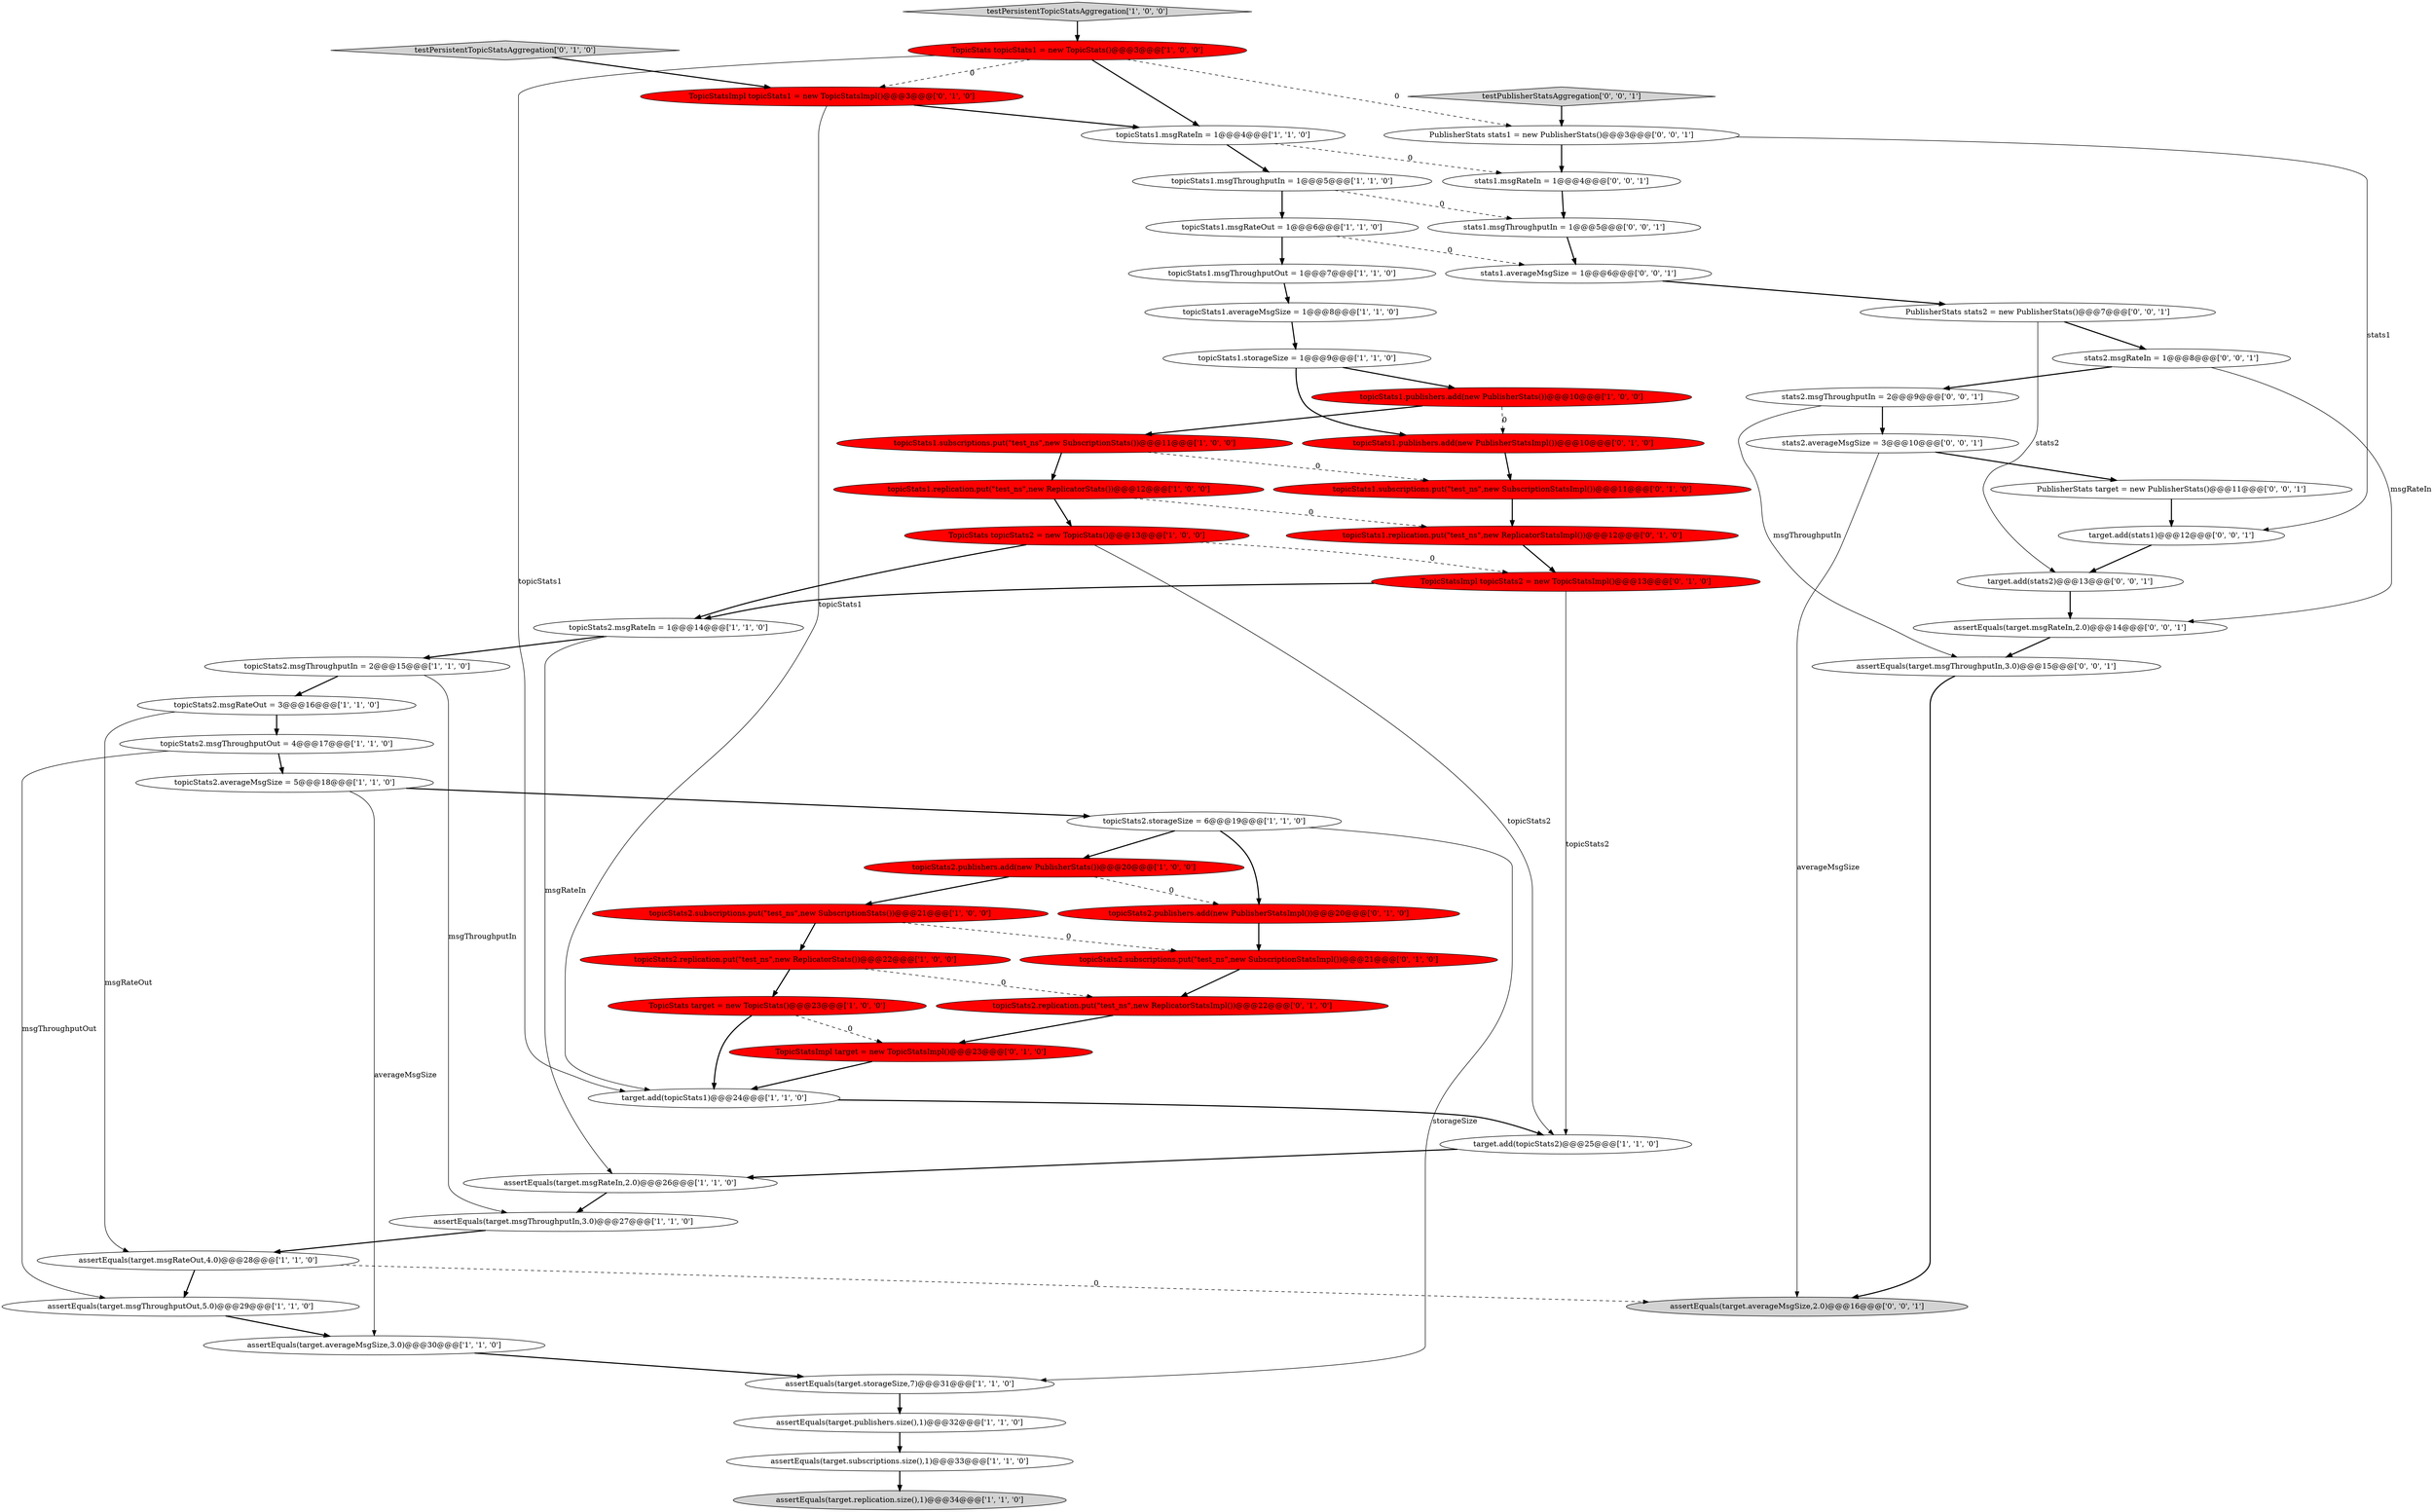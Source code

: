 digraph {
6 [style = filled, label = "topicStats2.storageSize = 6@@@19@@@['1', '1', '0']", fillcolor = white, shape = ellipse image = "AAA0AAABBB1BBB"];
19 [style = filled, label = "topicStats2.msgRateIn = 1@@@14@@@['1', '1', '0']", fillcolor = white, shape = ellipse image = "AAA0AAABBB1BBB"];
41 [style = filled, label = "topicStats1.publishers.add(new PublisherStatsImpl())@@@10@@@['0', '1', '0']", fillcolor = red, shape = ellipse image = "AAA1AAABBB2BBB"];
5 [style = filled, label = "TopicStats topicStats1 = new TopicStats()@@@3@@@['1', '0', '0']", fillcolor = red, shape = ellipse image = "AAA1AAABBB1BBB"];
24 [style = filled, label = "topicStats2.msgRateOut = 3@@@16@@@['1', '1', '0']", fillcolor = white, shape = ellipse image = "AAA0AAABBB1BBB"];
30 [style = filled, label = "topicStats1.msgThroughputOut = 1@@@7@@@['1', '1', '0']", fillcolor = white, shape = ellipse image = "AAA0AAABBB1BBB"];
52 [style = filled, label = "stats1.msgRateIn = 1@@@4@@@['0', '0', '1']", fillcolor = white, shape = ellipse image = "AAA0AAABBB3BBB"];
48 [style = filled, label = "assertEquals(target.msgRateIn,2.0)@@@14@@@['0', '0', '1']", fillcolor = white, shape = ellipse image = "AAA0AAABBB3BBB"];
55 [style = filled, label = "stats1.msgThroughputIn = 1@@@5@@@['0', '0', '1']", fillcolor = white, shape = ellipse image = "AAA0AAABBB3BBB"];
28 [style = filled, label = "topicStats2.msgThroughputOut = 4@@@17@@@['1', '1', '0']", fillcolor = white, shape = ellipse image = "AAA0AAABBB1BBB"];
4 [style = filled, label = "assertEquals(target.subscriptions.size(),1)@@@33@@@['1', '1', '0']", fillcolor = white, shape = ellipse image = "AAA0AAABBB1BBB"];
37 [style = filled, label = "TopicStatsImpl topicStats1 = new TopicStatsImpl()@@@3@@@['0', '1', '0']", fillcolor = red, shape = ellipse image = "AAA1AAABBB2BBB"];
50 [style = filled, label = "PublisherStats target = new PublisherStats()@@@11@@@['0', '0', '1']", fillcolor = white, shape = ellipse image = "AAA0AAABBB3BBB"];
44 [style = filled, label = "assertEquals(target.msgThroughputIn,3.0)@@@15@@@['0', '0', '1']", fillcolor = white, shape = ellipse image = "AAA0AAABBB3BBB"];
49 [style = filled, label = "testPublisherStatsAggregation['0', '0', '1']", fillcolor = lightgray, shape = diamond image = "AAA0AAABBB3BBB"];
2 [style = filled, label = "assertEquals(target.averageMsgSize,3.0)@@@30@@@['1', '1', '0']", fillcolor = white, shape = ellipse image = "AAA0AAABBB1BBB"];
0 [style = filled, label = "testPersistentTopicStatsAggregation['1', '0', '0']", fillcolor = lightgray, shape = diamond image = "AAA0AAABBB1BBB"];
1 [style = filled, label = "topicStats1.replication.put(\"test_ns\",new ReplicatorStats())@@@12@@@['1', '0', '0']", fillcolor = red, shape = ellipse image = "AAA1AAABBB1BBB"];
43 [style = filled, label = "stats2.msgRateIn = 1@@@8@@@['0', '0', '1']", fillcolor = white, shape = ellipse image = "AAA0AAABBB3BBB"];
27 [style = filled, label = "topicStats2.replication.put(\"test_ns\",new ReplicatorStats())@@@22@@@['1', '0', '0']", fillcolor = red, shape = ellipse image = "AAA1AAABBB1BBB"];
35 [style = filled, label = "topicStats1.replication.put(\"test_ns\",new ReplicatorStatsImpl())@@@12@@@['0', '1', '0']", fillcolor = red, shape = ellipse image = "AAA1AAABBB2BBB"];
46 [style = filled, label = "stats2.averageMsgSize = 3@@@10@@@['0', '0', '1']", fillcolor = white, shape = ellipse image = "AAA0AAABBB3BBB"];
13 [style = filled, label = "target.add(topicStats2)@@@25@@@['1', '1', '0']", fillcolor = white, shape = ellipse image = "AAA0AAABBB1BBB"];
31 [style = filled, label = "topicStats1.msgThroughputIn = 1@@@5@@@['1', '1', '0']", fillcolor = white, shape = ellipse image = "AAA0AAABBB1BBB"];
47 [style = filled, label = "target.add(stats2)@@@13@@@['0', '0', '1']", fillcolor = white, shape = ellipse image = "AAA0AAABBB3BBB"];
45 [style = filled, label = "stats2.msgThroughputIn = 2@@@9@@@['0', '0', '1']", fillcolor = white, shape = ellipse image = "AAA0AAABBB3BBB"];
11 [style = filled, label = "topicStats2.publishers.add(new PublisherStats())@@@20@@@['1', '0', '0']", fillcolor = red, shape = ellipse image = "AAA1AAABBB1BBB"];
16 [style = filled, label = "topicStats1.storageSize = 1@@@9@@@['1', '1', '0']", fillcolor = white, shape = ellipse image = "AAA0AAABBB1BBB"];
23 [style = filled, label = "assertEquals(target.msgThroughputOut,5.0)@@@29@@@['1', '1', '0']", fillcolor = white, shape = ellipse image = "AAA0AAABBB1BBB"];
32 [style = filled, label = "assertEquals(target.msgRateIn,2.0)@@@26@@@['1', '1', '0']", fillcolor = white, shape = ellipse image = "AAA0AAABBB1BBB"];
34 [style = filled, label = "testPersistentTopicStatsAggregation['0', '1', '0']", fillcolor = lightgray, shape = diamond image = "AAA0AAABBB2BBB"];
56 [style = filled, label = "stats1.averageMsgSize = 1@@@6@@@['0', '0', '1']", fillcolor = white, shape = ellipse image = "AAA0AAABBB3BBB"];
15 [style = filled, label = "topicStats2.averageMsgSize = 5@@@18@@@['1', '1', '0']", fillcolor = white, shape = ellipse image = "AAA0AAABBB1BBB"];
9 [style = filled, label = "TopicStats topicStats2 = new TopicStats()@@@13@@@['1', '0', '0']", fillcolor = red, shape = ellipse image = "AAA1AAABBB1BBB"];
3 [style = filled, label = "assertEquals(target.msgRateOut,4.0)@@@28@@@['1', '1', '0']", fillcolor = white, shape = ellipse image = "AAA0AAABBB1BBB"];
38 [style = filled, label = "topicStats2.replication.put(\"test_ns\",new ReplicatorStatsImpl())@@@22@@@['0', '1', '0']", fillcolor = red, shape = ellipse image = "AAA1AAABBB2BBB"];
36 [style = filled, label = "topicStats2.publishers.add(new PublisherStatsImpl())@@@20@@@['0', '1', '0']", fillcolor = red, shape = ellipse image = "AAA1AAABBB2BBB"];
42 [style = filled, label = "topicStats2.subscriptions.put(\"test_ns\",new SubscriptionStatsImpl())@@@21@@@['0', '1', '0']", fillcolor = red, shape = ellipse image = "AAA1AAABBB2BBB"];
10 [style = filled, label = "topicStats1.msgRateIn = 1@@@4@@@['1', '1', '0']", fillcolor = white, shape = ellipse image = "AAA0AAABBB1BBB"];
22 [style = filled, label = "topicStats1.publishers.add(new PublisherStats())@@@10@@@['1', '0', '0']", fillcolor = red, shape = ellipse image = "AAA1AAABBB1BBB"];
40 [style = filled, label = "topicStats1.subscriptions.put(\"test_ns\",new SubscriptionStatsImpl())@@@11@@@['0', '1', '0']", fillcolor = red, shape = ellipse image = "AAA1AAABBB2BBB"];
54 [style = filled, label = "PublisherStats stats2 = new PublisherStats()@@@7@@@['0', '0', '1']", fillcolor = white, shape = ellipse image = "AAA0AAABBB3BBB"];
14 [style = filled, label = "TopicStats target = new TopicStats()@@@23@@@['1', '0', '0']", fillcolor = red, shape = ellipse image = "AAA1AAABBB1BBB"];
20 [style = filled, label = "topicStats1.msgRateOut = 1@@@6@@@['1', '1', '0']", fillcolor = white, shape = ellipse image = "AAA0AAABBB1BBB"];
29 [style = filled, label = "target.add(topicStats1)@@@24@@@['1', '1', '0']", fillcolor = white, shape = ellipse image = "AAA0AAABBB1BBB"];
33 [style = filled, label = "TopicStatsImpl topicStats2 = new TopicStatsImpl()@@@13@@@['0', '1', '0']", fillcolor = red, shape = ellipse image = "AAA1AAABBB2BBB"];
53 [style = filled, label = "PublisherStats stats1 = new PublisherStats()@@@3@@@['0', '0', '1']", fillcolor = white, shape = ellipse image = "AAA0AAABBB3BBB"];
12 [style = filled, label = "assertEquals(target.replication.size(),1)@@@34@@@['1', '1', '0']", fillcolor = lightgray, shape = ellipse image = "AAA0AAABBB1BBB"];
39 [style = filled, label = "TopicStatsImpl target = new TopicStatsImpl()@@@23@@@['0', '1', '0']", fillcolor = red, shape = ellipse image = "AAA1AAABBB2BBB"];
51 [style = filled, label = "assertEquals(target.averageMsgSize,2.0)@@@16@@@['0', '0', '1']", fillcolor = lightgray, shape = ellipse image = "AAA0AAABBB3BBB"];
21 [style = filled, label = "topicStats2.msgThroughputIn = 2@@@15@@@['1', '1', '0']", fillcolor = white, shape = ellipse image = "AAA0AAABBB1BBB"];
17 [style = filled, label = "assertEquals(target.msgThroughputIn,3.0)@@@27@@@['1', '1', '0']", fillcolor = white, shape = ellipse image = "AAA0AAABBB1BBB"];
25 [style = filled, label = "assertEquals(target.storageSize,7)@@@31@@@['1', '1', '0']", fillcolor = white, shape = ellipse image = "AAA0AAABBB1BBB"];
26 [style = filled, label = "assertEquals(target.publishers.size(),1)@@@32@@@['1', '1', '0']", fillcolor = white, shape = ellipse image = "AAA0AAABBB1BBB"];
57 [style = filled, label = "target.add(stats1)@@@12@@@['0', '0', '1']", fillcolor = white, shape = ellipse image = "AAA0AAABBB3BBB"];
8 [style = filled, label = "topicStats1.averageMsgSize = 1@@@8@@@['1', '1', '0']", fillcolor = white, shape = ellipse image = "AAA0AAABBB1BBB"];
18 [style = filled, label = "topicStats1.subscriptions.put(\"test_ns\",new SubscriptionStats())@@@11@@@['1', '0', '0']", fillcolor = red, shape = ellipse image = "AAA1AAABBB1BBB"];
7 [style = filled, label = "topicStats2.subscriptions.put(\"test_ns\",new SubscriptionStats())@@@21@@@['1', '0', '0']", fillcolor = red, shape = ellipse image = "AAA1AAABBB1BBB"];
8->16 [style = bold, label=""];
27->38 [style = dashed, label="0"];
15->2 [style = solid, label="averageMsgSize"];
20->56 [style = dashed, label="0"];
21->24 [style = bold, label=""];
52->55 [style = bold, label=""];
38->39 [style = bold, label=""];
56->54 [style = bold, label=""];
7->42 [style = dashed, label="0"];
3->51 [style = dashed, label="0"];
16->41 [style = bold, label=""];
44->51 [style = bold, label=""];
31->55 [style = dashed, label="0"];
6->11 [style = bold, label=""];
28->23 [style = solid, label="msgThroughputOut"];
30->8 [style = bold, label=""];
31->20 [style = bold, label=""];
46->50 [style = bold, label=""];
2->25 [style = bold, label=""];
22->41 [style = dashed, label="0"];
39->29 [style = bold, label=""];
9->13 [style = solid, label="topicStats2"];
5->10 [style = bold, label=""];
24->28 [style = bold, label=""];
13->32 [style = bold, label=""];
10->31 [style = bold, label=""];
47->48 [style = bold, label=""];
53->57 [style = solid, label="stats1"];
53->52 [style = bold, label=""];
48->44 [style = bold, label=""];
11->36 [style = dashed, label="0"];
26->4 [style = bold, label=""];
43->45 [style = bold, label=""];
3->23 [style = bold, label=""];
22->18 [style = bold, label=""];
46->51 [style = solid, label="averageMsgSize"];
18->1 [style = bold, label=""];
25->26 [style = bold, label=""];
33->13 [style = solid, label="topicStats2"];
45->46 [style = bold, label=""];
32->17 [style = bold, label=""];
42->38 [style = bold, label=""];
19->32 [style = solid, label="msgRateIn"];
5->37 [style = dashed, label="0"];
36->42 [style = bold, label=""];
18->40 [style = dashed, label="0"];
40->35 [style = bold, label=""];
1->35 [style = dashed, label="0"];
27->14 [style = bold, label=""];
37->10 [style = bold, label=""];
54->43 [style = bold, label=""];
43->48 [style = solid, label="msgRateIn"];
14->39 [style = dashed, label="0"];
1->9 [style = bold, label=""];
10->52 [style = dashed, label="0"];
41->40 [style = bold, label=""];
50->57 [style = bold, label=""];
14->29 [style = bold, label=""];
17->3 [style = bold, label=""];
24->3 [style = solid, label="msgRateOut"];
9->19 [style = bold, label=""];
4->12 [style = bold, label=""];
23->2 [style = bold, label=""];
33->19 [style = bold, label=""];
57->47 [style = bold, label=""];
0->5 [style = bold, label=""];
19->21 [style = bold, label=""];
37->29 [style = solid, label="topicStats1"];
28->15 [style = bold, label=""];
21->17 [style = solid, label="msgThroughputIn"];
5->29 [style = solid, label="topicStats1"];
35->33 [style = bold, label=""];
15->6 [style = bold, label=""];
45->44 [style = solid, label="msgThroughputIn"];
16->22 [style = bold, label=""];
6->25 [style = solid, label="storageSize"];
6->36 [style = bold, label=""];
5->53 [style = dashed, label="0"];
55->56 [style = bold, label=""];
9->33 [style = dashed, label="0"];
49->53 [style = bold, label=""];
54->47 [style = solid, label="stats2"];
34->37 [style = bold, label=""];
7->27 [style = bold, label=""];
20->30 [style = bold, label=""];
11->7 [style = bold, label=""];
29->13 [style = bold, label=""];
}
